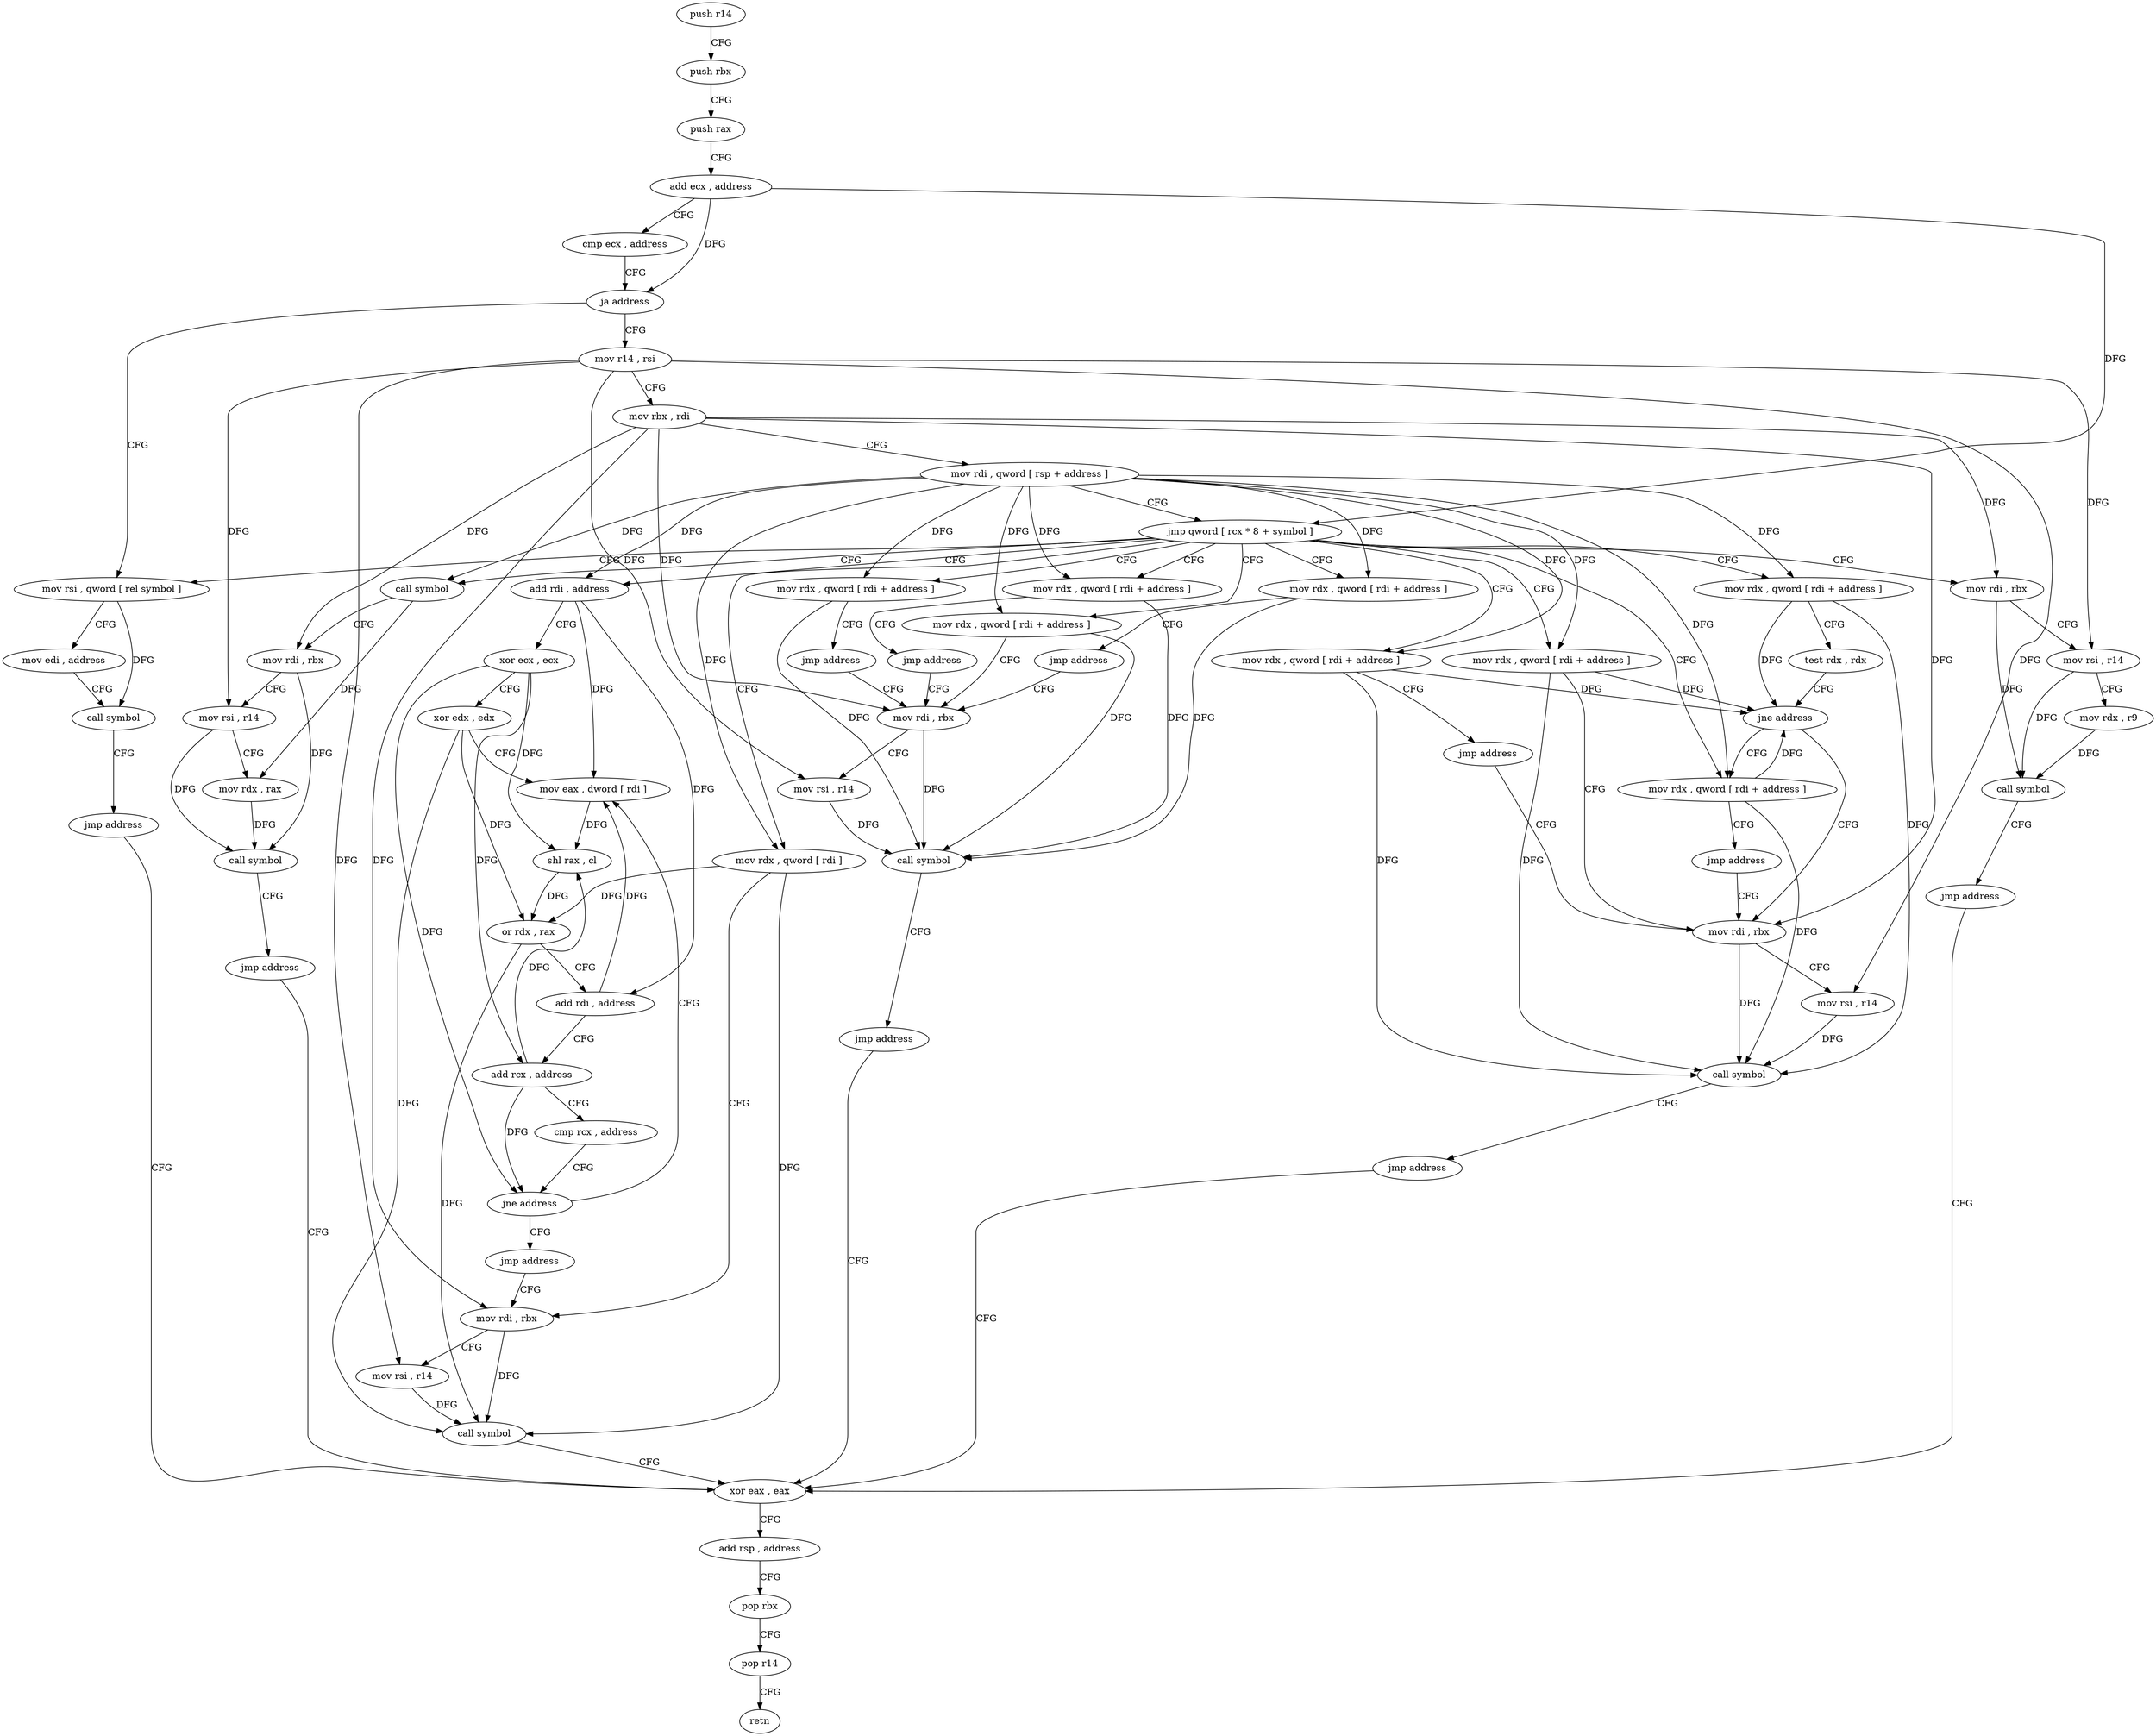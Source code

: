 digraph "func" {
"4206688" [label = "push r14" ]
"4206690" [label = "push rbx" ]
"4206691" [label = "push rax" ]
"4206692" [label = "add ecx , address" ]
"4206695" [label = "cmp ecx , address" ]
"4206698" [label = "ja address" ]
"4206761" [label = "mov rsi , qword [ rel symbol ]" ]
"4206700" [label = "mov r14 , rsi" ]
"4206768" [label = "mov edi , address" ]
"4206773" [label = "call symbol" ]
"4206778" [label = "jmp address" ]
"4206903" [label = "xor eax , eax" ]
"4206703" [label = "mov rbx , rdi" ]
"4206706" [label = "mov rdi , qword [ rsp + address ]" ]
"4206711" [label = "jmp qword [ rcx * 8 + symbol ]" ]
"4206718" [label = "mov rdx , qword [ rdi + address ]" ]
"4206731" [label = "mov rdx , qword [ rdi + address ]" ]
"4206737" [label = "call symbol" ]
"4206783" [label = "mov rdx , qword [ rdi + address ]" ]
"4206789" [label = "mov rdx , qword [ rdi + address ]" ]
"4206795" [label = "mov rdx , qword [ rdi + address ]" ]
"4206801" [label = "mov rdx , qword [ rdi + address ]" ]
"4206807" [label = "mov rdx , qword [ rdi + address ]" ]
"4206824" [label = "add rdi , address" ]
"4206856" [label = "mov rdx , qword [ rdi + address ]" ]
"4206873" [label = "mov rdi , rbx" ]
"4206889" [label = "mov rdx , qword [ rdi ]" ]
"4206905" [label = "add rsp , address" ]
"4206909" [label = "pop rbx" ]
"4206910" [label = "pop r14" ]
"4206912" [label = "retn" ]
"4206722" [label = "test rdx , rdx" ]
"4206725" [label = "jne address" ]
"4206860" [label = "mov rdi , rbx" ]
"4206735" [label = "jmp address" ]
"4206742" [label = "mov rdi , rbx" ]
"4206745" [label = "mov rsi , r14" ]
"4206748" [label = "mov rdx , rax" ]
"4206751" [label = "call symbol" ]
"4206756" [label = "jmp address" ]
"4206787" [label = "jmp address" ]
"4206811" [label = "mov rdi , rbx" ]
"4206793" [label = "jmp address" ]
"4206799" [label = "jmp address" ]
"4206805" [label = "jmp address" ]
"4206828" [label = "xor ecx , ecx" ]
"4206830" [label = "xor edx , edx" ]
"4206832" [label = "mov eax , dword [ rdi ]" ]
"4206876" [label = "mov rsi , r14" ]
"4206879" [label = "mov rdx , r9" ]
"4206882" [label = "call symbol" ]
"4206887" [label = "jmp address" ]
"4206892" [label = "mov rdi , rbx" ]
"4206863" [label = "mov rsi , r14" ]
"4206866" [label = "call symbol" ]
"4206871" [label = "jmp address" ]
"4206814" [label = "mov rsi , r14" ]
"4206817" [label = "call symbol" ]
"4206822" [label = "jmp address" ]
"4206834" [label = "shl rax , cl" ]
"4206837" [label = "or rdx , rax" ]
"4206840" [label = "add rdi , address" ]
"4206844" [label = "add rcx , address" ]
"4206848" [label = "cmp rcx , address" ]
"4206852" [label = "jne address" ]
"4206854" [label = "jmp address" ]
"4206895" [label = "mov rsi , r14" ]
"4206898" [label = "call symbol" ]
"4206688" -> "4206690" [ label = "CFG" ]
"4206690" -> "4206691" [ label = "CFG" ]
"4206691" -> "4206692" [ label = "CFG" ]
"4206692" -> "4206695" [ label = "CFG" ]
"4206692" -> "4206698" [ label = "DFG" ]
"4206692" -> "4206711" [ label = "DFG" ]
"4206695" -> "4206698" [ label = "CFG" ]
"4206698" -> "4206761" [ label = "CFG" ]
"4206698" -> "4206700" [ label = "CFG" ]
"4206761" -> "4206768" [ label = "CFG" ]
"4206761" -> "4206773" [ label = "DFG" ]
"4206700" -> "4206703" [ label = "CFG" ]
"4206700" -> "4206745" [ label = "DFG" ]
"4206700" -> "4206876" [ label = "DFG" ]
"4206700" -> "4206863" [ label = "DFG" ]
"4206700" -> "4206814" [ label = "DFG" ]
"4206700" -> "4206895" [ label = "DFG" ]
"4206768" -> "4206773" [ label = "CFG" ]
"4206773" -> "4206778" [ label = "CFG" ]
"4206778" -> "4206903" [ label = "CFG" ]
"4206903" -> "4206905" [ label = "CFG" ]
"4206703" -> "4206706" [ label = "CFG" ]
"4206703" -> "4206742" [ label = "DFG" ]
"4206703" -> "4206873" [ label = "DFG" ]
"4206703" -> "4206860" [ label = "DFG" ]
"4206703" -> "4206811" [ label = "DFG" ]
"4206703" -> "4206892" [ label = "DFG" ]
"4206706" -> "4206711" [ label = "CFG" ]
"4206706" -> "4206718" [ label = "DFG" ]
"4206706" -> "4206731" [ label = "DFG" ]
"4206706" -> "4206737" [ label = "DFG" ]
"4206706" -> "4206783" [ label = "DFG" ]
"4206706" -> "4206789" [ label = "DFG" ]
"4206706" -> "4206795" [ label = "DFG" ]
"4206706" -> "4206801" [ label = "DFG" ]
"4206706" -> "4206807" [ label = "DFG" ]
"4206706" -> "4206824" [ label = "DFG" ]
"4206706" -> "4206856" [ label = "DFG" ]
"4206706" -> "4206889" [ label = "DFG" ]
"4206711" -> "4206718" [ label = "CFG" ]
"4206711" -> "4206731" [ label = "CFG" ]
"4206711" -> "4206737" [ label = "CFG" ]
"4206711" -> "4206761" [ label = "CFG" ]
"4206711" -> "4206783" [ label = "CFG" ]
"4206711" -> "4206789" [ label = "CFG" ]
"4206711" -> "4206795" [ label = "CFG" ]
"4206711" -> "4206801" [ label = "CFG" ]
"4206711" -> "4206807" [ label = "CFG" ]
"4206711" -> "4206824" [ label = "CFG" ]
"4206711" -> "4206856" [ label = "CFG" ]
"4206711" -> "4206873" [ label = "CFG" ]
"4206711" -> "4206889" [ label = "CFG" ]
"4206718" -> "4206722" [ label = "CFG" ]
"4206718" -> "4206725" [ label = "DFG" ]
"4206718" -> "4206866" [ label = "DFG" ]
"4206731" -> "4206735" [ label = "CFG" ]
"4206731" -> "4206725" [ label = "DFG" ]
"4206731" -> "4206866" [ label = "DFG" ]
"4206737" -> "4206742" [ label = "CFG" ]
"4206737" -> "4206748" [ label = "DFG" ]
"4206783" -> "4206787" [ label = "CFG" ]
"4206783" -> "4206817" [ label = "DFG" ]
"4206789" -> "4206793" [ label = "CFG" ]
"4206789" -> "4206817" [ label = "DFG" ]
"4206795" -> "4206799" [ label = "CFG" ]
"4206795" -> "4206725" [ label = "DFG" ]
"4206795" -> "4206866" [ label = "DFG" ]
"4206801" -> "4206805" [ label = "CFG" ]
"4206801" -> "4206817" [ label = "DFG" ]
"4206807" -> "4206811" [ label = "CFG" ]
"4206807" -> "4206817" [ label = "DFG" ]
"4206824" -> "4206828" [ label = "CFG" ]
"4206824" -> "4206832" [ label = "DFG" ]
"4206824" -> "4206840" [ label = "DFG" ]
"4206856" -> "4206860" [ label = "CFG" ]
"4206856" -> "4206725" [ label = "DFG" ]
"4206856" -> "4206866" [ label = "DFG" ]
"4206873" -> "4206876" [ label = "CFG" ]
"4206873" -> "4206882" [ label = "DFG" ]
"4206889" -> "4206892" [ label = "CFG" ]
"4206889" -> "4206837" [ label = "DFG" ]
"4206889" -> "4206898" [ label = "DFG" ]
"4206905" -> "4206909" [ label = "CFG" ]
"4206909" -> "4206910" [ label = "CFG" ]
"4206910" -> "4206912" [ label = "CFG" ]
"4206722" -> "4206725" [ label = "CFG" ]
"4206725" -> "4206860" [ label = "CFG" ]
"4206725" -> "4206731" [ label = "CFG" ]
"4206860" -> "4206863" [ label = "CFG" ]
"4206860" -> "4206866" [ label = "DFG" ]
"4206735" -> "4206860" [ label = "CFG" ]
"4206742" -> "4206745" [ label = "CFG" ]
"4206742" -> "4206751" [ label = "DFG" ]
"4206745" -> "4206748" [ label = "CFG" ]
"4206745" -> "4206751" [ label = "DFG" ]
"4206748" -> "4206751" [ label = "DFG" ]
"4206751" -> "4206756" [ label = "CFG" ]
"4206756" -> "4206903" [ label = "CFG" ]
"4206787" -> "4206811" [ label = "CFG" ]
"4206811" -> "4206814" [ label = "CFG" ]
"4206811" -> "4206817" [ label = "DFG" ]
"4206793" -> "4206811" [ label = "CFG" ]
"4206799" -> "4206860" [ label = "CFG" ]
"4206805" -> "4206811" [ label = "CFG" ]
"4206828" -> "4206830" [ label = "CFG" ]
"4206828" -> "4206834" [ label = "DFG" ]
"4206828" -> "4206844" [ label = "DFG" ]
"4206828" -> "4206852" [ label = "DFG" ]
"4206830" -> "4206832" [ label = "CFG" ]
"4206830" -> "4206837" [ label = "DFG" ]
"4206830" -> "4206898" [ label = "DFG" ]
"4206832" -> "4206834" [ label = "DFG" ]
"4206876" -> "4206879" [ label = "CFG" ]
"4206876" -> "4206882" [ label = "DFG" ]
"4206879" -> "4206882" [ label = "DFG" ]
"4206882" -> "4206887" [ label = "CFG" ]
"4206887" -> "4206903" [ label = "CFG" ]
"4206892" -> "4206895" [ label = "CFG" ]
"4206892" -> "4206898" [ label = "DFG" ]
"4206863" -> "4206866" [ label = "DFG" ]
"4206866" -> "4206871" [ label = "CFG" ]
"4206871" -> "4206903" [ label = "CFG" ]
"4206814" -> "4206817" [ label = "DFG" ]
"4206817" -> "4206822" [ label = "CFG" ]
"4206822" -> "4206903" [ label = "CFG" ]
"4206834" -> "4206837" [ label = "DFG" ]
"4206837" -> "4206840" [ label = "CFG" ]
"4206837" -> "4206898" [ label = "DFG" ]
"4206840" -> "4206844" [ label = "CFG" ]
"4206840" -> "4206832" [ label = "DFG" ]
"4206844" -> "4206848" [ label = "CFG" ]
"4206844" -> "4206834" [ label = "DFG" ]
"4206844" -> "4206852" [ label = "DFG" ]
"4206848" -> "4206852" [ label = "CFG" ]
"4206852" -> "4206832" [ label = "CFG" ]
"4206852" -> "4206854" [ label = "CFG" ]
"4206854" -> "4206892" [ label = "CFG" ]
"4206895" -> "4206898" [ label = "DFG" ]
"4206898" -> "4206903" [ label = "CFG" ]
}
